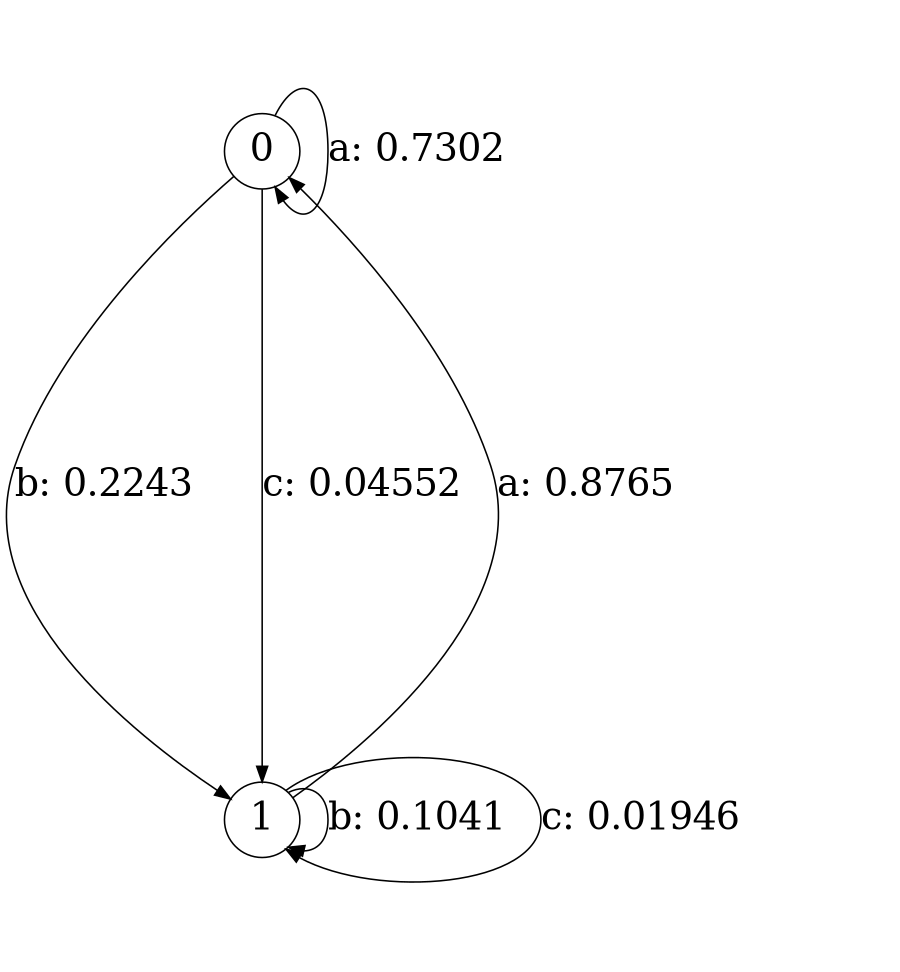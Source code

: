 digraph "d2-200nw-t0-cen-SML" {
size = "6,8.5";
ratio = "fill";
node [shape = circle];
node [fontsize = 24];
edge [fontsize = 24];
0 -> 0 [label = "a: 0.7302   "];
0 -> 1 [label = "b: 0.2243   "];
0 -> 1 [label = "c: 0.04552  "];
1 -> 0 [label = "a: 0.8765   "];
1 -> 1 [label = "b: 0.1041   "];
1 -> 1 [label = "c: 0.01946  "];
}
